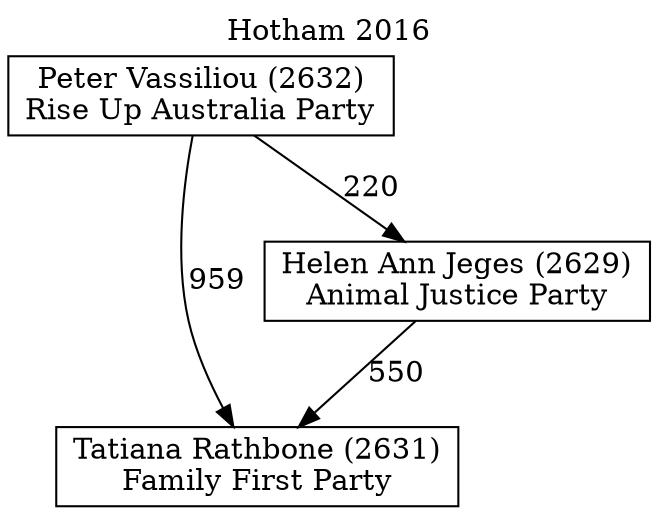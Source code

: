 // House preference flow
digraph "Tatiana Rathbone (2631)_Hotham_2016" {
	graph [label="Hotham 2016" labelloc=t mclimit=10]
	node [shape=box]
	"Tatiana Rathbone (2631)" [label="Tatiana Rathbone (2631)
Family First Party"]
	"Helen Ann Jeges (2629)" [label="Helen Ann Jeges (2629)
Animal Justice Party"]
	"Peter Vassiliou (2632)" [label="Peter Vassiliou (2632)
Rise Up Australia Party"]
	"Helen Ann Jeges (2629)" -> "Tatiana Rathbone (2631)" [label=550]
	"Peter Vassiliou (2632)" -> "Helen Ann Jeges (2629)" [label=220]
	"Peter Vassiliou (2632)" -> "Tatiana Rathbone (2631)" [label=959]
}
